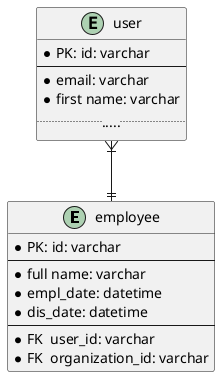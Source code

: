 @startuml
'https://plantuml.com/ie-diagram

entity "employee" as empl {
* PK: id: varchar
--
* full name: varchar
* empl_date: datetime
* dis_date: datetime
--
 * FK  user_id: varchar
 * FK  organization_id: varchar
}

entity "user" as u {
* PK: id: varchar
--
* email: varchar
* first name: varchar
.........
}

u  }|--|| empl

@enduml